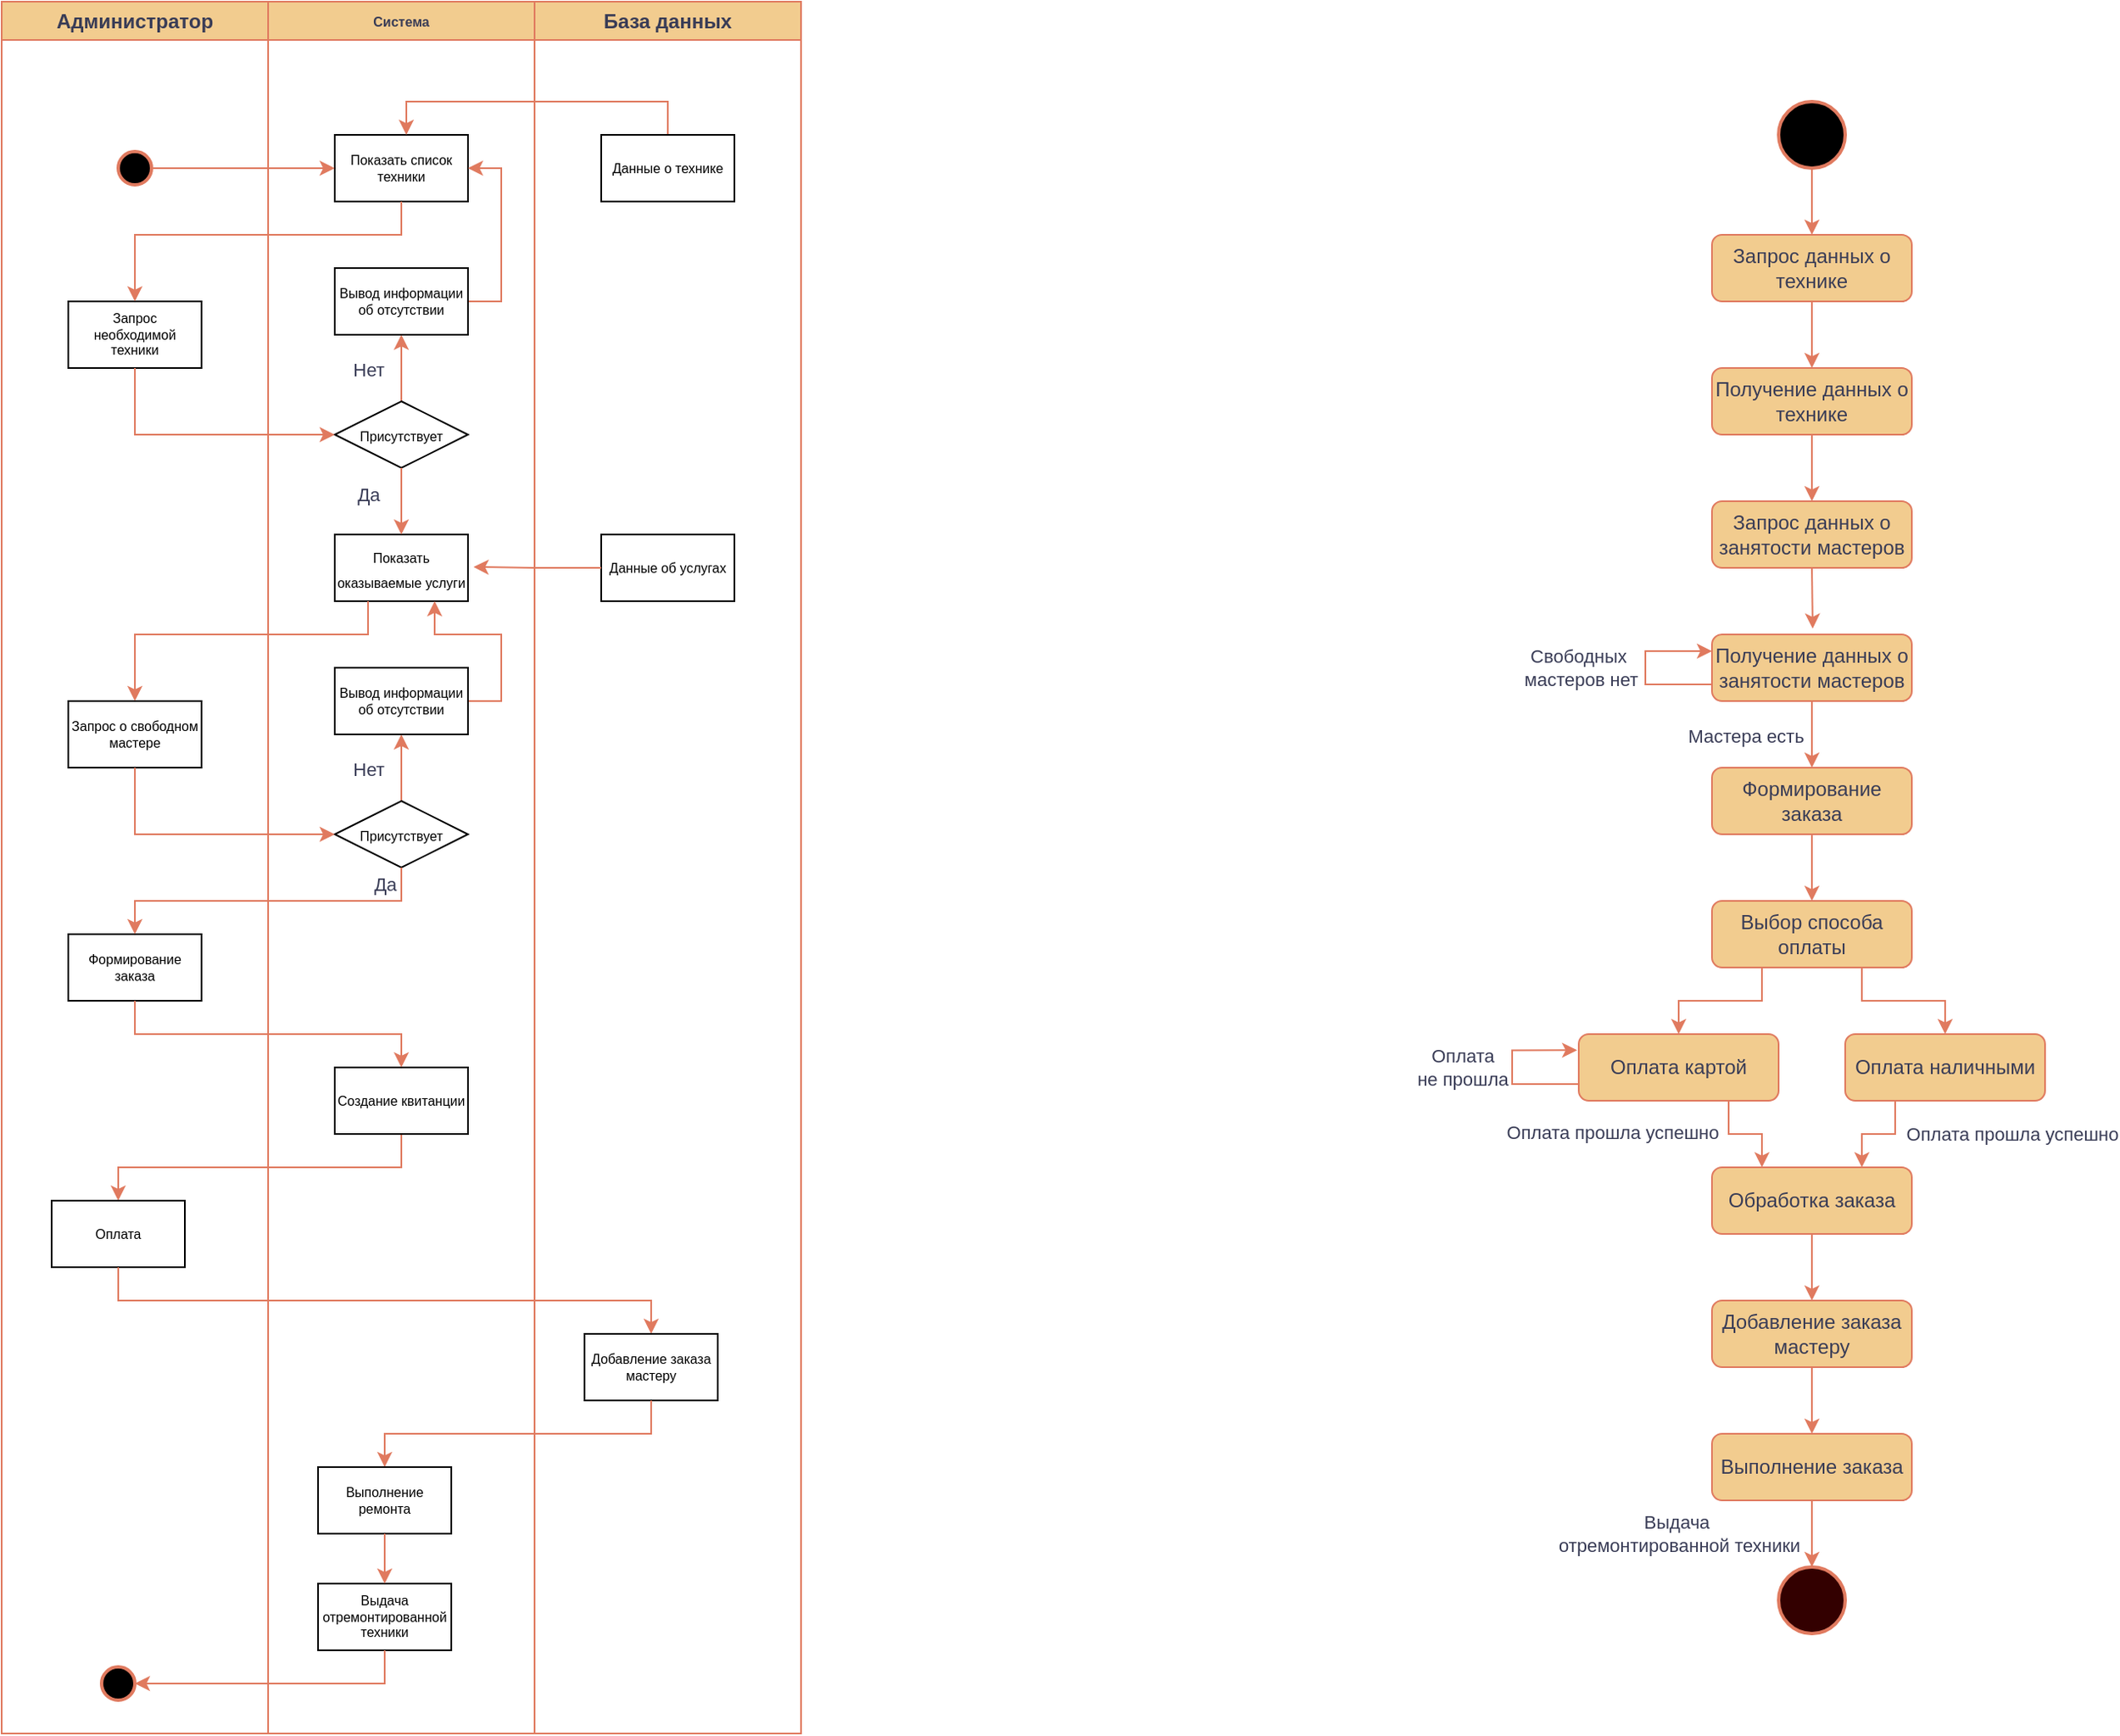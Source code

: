 <mxfile version="24.3.1" type="device">
  <diagram name="Страница — 1" id="nUkmSpbdiUjMFFn3sTzZ">
    <mxGraphModel dx="1490" dy="365" grid="1" gridSize="10" guides="1" tooltips="1" connect="1" arrows="1" fold="1" page="1" pageScale="1" pageWidth="827" pageHeight="1169" math="0" shadow="0">
      <root>
        <mxCell id="0" />
        <mxCell id="1" parent="0" />
        <mxCell id="0B1YHZqLJ0e6eENOpXDG-2" style="edgeStyle=orthogonalEdgeStyle;rounded=0;orthogonalLoop=1;jettySize=auto;html=1;exitX=0.5;exitY=1;exitDx=0;exitDy=0;labelBackgroundColor=none;strokeColor=#E07A5F;fontColor=default;" edge="1" parent="1" source="0B1YHZqLJ0e6eENOpXDG-1" target="0B1YHZqLJ0e6eENOpXDG-3">
          <mxGeometry relative="1" as="geometry">
            <mxPoint x="434.093" y="205" as="targetPoint" />
          </mxGeometry>
        </mxCell>
        <mxCell id="0B1YHZqLJ0e6eENOpXDG-1" value="" style="ellipse;whiteSpace=wrap;html=1;labelBackgroundColor=none;fillColor=#000000;strokeColor=#E07A5F;fontColor=#393C56;perimeterSpacing=0;strokeWidth=2;" vertex="1" parent="1">
          <mxGeometry x="414" y="125" width="40" height="40" as="geometry" />
        </mxCell>
        <mxCell id="0B1YHZqLJ0e6eENOpXDG-4" style="edgeStyle=orthogonalEdgeStyle;rounded=0;orthogonalLoop=1;jettySize=auto;html=1;exitX=0.5;exitY=1;exitDx=0;exitDy=0;labelBackgroundColor=none;strokeColor=#E07A5F;fontColor=default;" edge="1" parent="1" source="0B1YHZqLJ0e6eENOpXDG-3" target="0B1YHZqLJ0e6eENOpXDG-5">
          <mxGeometry relative="1" as="geometry">
            <mxPoint x="434.093" y="285" as="targetPoint" />
          </mxGeometry>
        </mxCell>
        <mxCell id="0B1YHZqLJ0e6eENOpXDG-3" value="Запрос данных о технике" style="rounded=1;whiteSpace=wrap;html=1;labelBackgroundColor=none;fillColor=#F2CC8F;strokeColor=#E07A5F;fontColor=#393C56;" vertex="1" parent="1">
          <mxGeometry x="374" y="205" width="120" height="40" as="geometry" />
        </mxCell>
        <mxCell id="0B1YHZqLJ0e6eENOpXDG-17" style="edgeStyle=orthogonalEdgeStyle;rounded=0;orthogonalLoop=1;jettySize=auto;html=1;exitX=0.5;exitY=1;exitDx=0;exitDy=0;entryX=0.5;entryY=0;entryDx=0;entryDy=0;labelBackgroundColor=none;strokeColor=#E07A5F;fontColor=default;" edge="1" parent="1" source="0B1YHZqLJ0e6eENOpXDG-5" target="0B1YHZqLJ0e6eENOpXDG-16">
          <mxGeometry relative="1" as="geometry" />
        </mxCell>
        <mxCell id="0B1YHZqLJ0e6eENOpXDG-5" value="Получение данных о технике" style="rounded=1;whiteSpace=wrap;html=1;labelBackgroundColor=none;fillColor=#F2CC8F;strokeColor=#E07A5F;fontColor=#393C56;" vertex="1" parent="1">
          <mxGeometry x="374" y="285" width="120" height="40" as="geometry" />
        </mxCell>
        <mxCell id="0B1YHZqLJ0e6eENOpXDG-9" style="edgeStyle=orthogonalEdgeStyle;rounded=0;orthogonalLoop=1;jettySize=auto;html=1;exitX=0;exitY=0.75;exitDx=0;exitDy=0;entryX=0;entryY=0.25;entryDx=0;entryDy=0;labelBackgroundColor=none;strokeColor=#E07A5F;fontColor=default;" edge="1" parent="1" source="0B1YHZqLJ0e6eENOpXDG-8" target="0B1YHZqLJ0e6eENOpXDG-8">
          <mxGeometry relative="1" as="geometry">
            <mxPoint x="334" y="475" as="targetPoint" />
            <Array as="points">
              <mxPoint x="334" y="475" />
              <mxPoint x="334" y="455" />
            </Array>
          </mxGeometry>
        </mxCell>
        <mxCell id="0B1YHZqLJ0e6eENOpXDG-12" value="Свободных&amp;nbsp;&lt;div&gt;мастеров нет&lt;/div&gt;" style="edgeLabel;html=1;align=center;verticalAlign=middle;resizable=0;points=[];labelBackgroundColor=none;fontColor=#393C56;" vertex="1" connectable="0" parent="0B1YHZqLJ0e6eENOpXDG-9">
          <mxGeometry x="0.406" y="-1" relative="1" as="geometry">
            <mxPoint x="-50" y="9" as="offset" />
          </mxGeometry>
        </mxCell>
        <mxCell id="0B1YHZqLJ0e6eENOpXDG-13" style="edgeStyle=orthogonalEdgeStyle;rounded=0;orthogonalLoop=1;jettySize=auto;html=1;exitX=0.5;exitY=1;exitDx=0;exitDy=0;labelBackgroundColor=none;strokeColor=#E07A5F;fontColor=default;" edge="1" parent="1" source="0B1YHZqLJ0e6eENOpXDG-8" target="0B1YHZqLJ0e6eENOpXDG-15">
          <mxGeometry relative="1" as="geometry">
            <mxPoint x="434.111" y="525" as="targetPoint" />
          </mxGeometry>
        </mxCell>
        <mxCell id="0B1YHZqLJ0e6eENOpXDG-14" value="Мастера есть" style="edgeLabel;html=1;align=center;verticalAlign=middle;resizable=0;points=[];labelBackgroundColor=none;fontColor=#393C56;" vertex="1" connectable="0" parent="0B1YHZqLJ0e6eENOpXDG-13">
          <mxGeometry x="-0.286" relative="1" as="geometry">
            <mxPoint x="-40" y="6" as="offset" />
          </mxGeometry>
        </mxCell>
        <mxCell id="0B1YHZqLJ0e6eENOpXDG-8" value="Получение данных о занятости мастеров" style="rounded=1;whiteSpace=wrap;html=1;labelBackgroundColor=none;fillColor=#F2CC8F;strokeColor=#E07A5F;fontColor=#393C56;" vertex="1" parent="1">
          <mxGeometry x="374" y="445" width="120" height="40" as="geometry" />
        </mxCell>
        <mxCell id="0B1YHZqLJ0e6eENOpXDG-19" style="edgeStyle=orthogonalEdgeStyle;rounded=0;orthogonalLoop=1;jettySize=auto;html=1;exitX=0.5;exitY=1;exitDx=0;exitDy=0;labelBackgroundColor=none;strokeColor=#E07A5F;fontColor=default;" edge="1" parent="1" source="0B1YHZqLJ0e6eENOpXDG-15" target="0B1YHZqLJ0e6eENOpXDG-20">
          <mxGeometry relative="1" as="geometry">
            <mxPoint x="434.048" y="605" as="targetPoint" />
          </mxGeometry>
        </mxCell>
        <mxCell id="0B1YHZqLJ0e6eENOpXDG-15" value="Формирование заказа" style="rounded=1;whiteSpace=wrap;html=1;labelBackgroundColor=none;fillColor=#F2CC8F;strokeColor=#E07A5F;fontColor=#393C56;" vertex="1" parent="1">
          <mxGeometry x="374" y="525" width="120" height="40" as="geometry" />
        </mxCell>
        <mxCell id="0B1YHZqLJ0e6eENOpXDG-16" value="Запрос данных о занятости мастеров" style="rounded=1;whiteSpace=wrap;html=1;labelBackgroundColor=none;fillColor=#F2CC8F;strokeColor=#E07A5F;fontColor=#393C56;" vertex="1" parent="1">
          <mxGeometry x="374" y="365" width="120" height="40" as="geometry" />
        </mxCell>
        <mxCell id="0B1YHZqLJ0e6eENOpXDG-18" style="edgeStyle=orthogonalEdgeStyle;rounded=0;orthogonalLoop=1;jettySize=auto;html=1;exitX=0.5;exitY=1;exitDx=0;exitDy=0;entryX=0.504;entryY=-0.088;entryDx=0;entryDy=0;entryPerimeter=0;labelBackgroundColor=none;strokeColor=#E07A5F;fontColor=default;" edge="1" parent="1" source="0B1YHZqLJ0e6eENOpXDG-16" target="0B1YHZqLJ0e6eENOpXDG-8">
          <mxGeometry relative="1" as="geometry" />
        </mxCell>
        <mxCell id="0B1YHZqLJ0e6eENOpXDG-24" style="edgeStyle=orthogonalEdgeStyle;rounded=0;orthogonalLoop=1;jettySize=auto;html=1;exitX=0.25;exitY=1;exitDx=0;exitDy=0;entryX=0.5;entryY=0;entryDx=0;entryDy=0;labelBackgroundColor=none;strokeColor=#E07A5F;fontColor=default;" edge="1" parent="1" source="0B1YHZqLJ0e6eENOpXDG-20" target="0B1YHZqLJ0e6eENOpXDG-23">
          <mxGeometry relative="1" as="geometry" />
        </mxCell>
        <mxCell id="0B1YHZqLJ0e6eENOpXDG-25" style="edgeStyle=orthogonalEdgeStyle;rounded=0;orthogonalLoop=1;jettySize=auto;html=1;exitX=0.75;exitY=1;exitDx=0;exitDy=0;entryX=0.5;entryY=0;entryDx=0;entryDy=0;labelBackgroundColor=none;strokeColor=#E07A5F;fontColor=default;" edge="1" parent="1" source="0B1YHZqLJ0e6eENOpXDG-20" target="0B1YHZqLJ0e6eENOpXDG-22">
          <mxGeometry relative="1" as="geometry" />
        </mxCell>
        <mxCell id="0B1YHZqLJ0e6eENOpXDG-20" value="Выбор способа оплаты" style="rounded=1;whiteSpace=wrap;html=1;labelBackgroundColor=none;fillColor=#F2CC8F;strokeColor=#E07A5F;fontColor=#393C56;" vertex="1" parent="1">
          <mxGeometry x="374" y="605" width="120" height="40" as="geometry" />
        </mxCell>
        <mxCell id="0B1YHZqLJ0e6eENOpXDG-29" style="edgeStyle=orthogonalEdgeStyle;rounded=0;orthogonalLoop=1;jettySize=auto;html=1;exitX=0.25;exitY=1;exitDx=0;exitDy=0;entryX=0.75;entryY=0;entryDx=0;entryDy=0;labelBackgroundColor=none;strokeColor=#E07A5F;fontColor=default;" edge="1" parent="1" source="0B1YHZqLJ0e6eENOpXDG-22" target="0B1YHZqLJ0e6eENOpXDG-28">
          <mxGeometry relative="1" as="geometry" />
        </mxCell>
        <mxCell id="0B1YHZqLJ0e6eENOpXDG-31" value="Оплата прошла успешно" style="edgeLabel;html=1;align=center;verticalAlign=middle;resizable=0;points=[];labelBackgroundColor=none;fontColor=#393C56;" vertex="1" connectable="0" parent="0B1YHZqLJ0e6eENOpXDG-29">
          <mxGeometry x="-0.48" relative="1" as="geometry">
            <mxPoint x="70" y="4" as="offset" />
          </mxGeometry>
        </mxCell>
        <mxCell id="0B1YHZqLJ0e6eENOpXDG-22" value="Оплата наличными" style="rounded=1;whiteSpace=wrap;html=1;labelBackgroundColor=none;fillColor=#F2CC8F;strokeColor=#E07A5F;fontColor=#393C56;" vertex="1" parent="1">
          <mxGeometry x="454" y="685" width="120" height="40" as="geometry" />
        </mxCell>
        <mxCell id="0B1YHZqLJ0e6eENOpXDG-26" style="edgeStyle=orthogonalEdgeStyle;rounded=0;orthogonalLoop=1;jettySize=auto;html=1;exitX=0;exitY=0.75;exitDx=0;exitDy=0;entryX=-0.008;entryY=0.242;entryDx=0;entryDy=0;entryPerimeter=0;labelBackgroundColor=none;strokeColor=#E07A5F;fontColor=default;" edge="1" parent="1" source="0B1YHZqLJ0e6eENOpXDG-23" target="0B1YHZqLJ0e6eENOpXDG-23">
          <mxGeometry relative="1" as="geometry">
            <mxPoint x="254" y="715" as="targetPoint" />
            <Array as="points">
              <mxPoint x="254" y="715" />
              <mxPoint x="254" y="695" />
            </Array>
          </mxGeometry>
        </mxCell>
        <mxCell id="0B1YHZqLJ0e6eENOpXDG-27" value="Оплата&lt;div&gt;не прошла&lt;/div&gt;" style="edgeLabel;html=1;align=center;verticalAlign=middle;resizable=0;points=[];labelBackgroundColor=none;fontColor=#393C56;" vertex="1" connectable="0" parent="0B1YHZqLJ0e6eENOpXDG-26">
          <mxGeometry x="0.03" y="-1" relative="1" as="geometry">
            <mxPoint x="-31" y="1" as="offset" />
          </mxGeometry>
        </mxCell>
        <mxCell id="0B1YHZqLJ0e6eENOpXDG-30" style="edgeStyle=orthogonalEdgeStyle;rounded=0;orthogonalLoop=1;jettySize=auto;html=1;exitX=0.75;exitY=1;exitDx=0;exitDy=0;entryX=0.25;entryY=0;entryDx=0;entryDy=0;labelBackgroundColor=none;strokeColor=#E07A5F;fontColor=default;" edge="1" parent="1" source="0B1YHZqLJ0e6eENOpXDG-23" target="0B1YHZqLJ0e6eENOpXDG-28">
          <mxGeometry relative="1" as="geometry" />
        </mxCell>
        <mxCell id="0B1YHZqLJ0e6eENOpXDG-32" value="Оплата прошла успешно" style="edgeLabel;html=1;align=center;verticalAlign=middle;resizable=0;points=[];labelBackgroundColor=none;fontColor=#393C56;" vertex="1" connectable="0" parent="0B1YHZqLJ0e6eENOpXDG-30">
          <mxGeometry x="-0.2" y="1" relative="1" as="geometry">
            <mxPoint x="-74" as="offset" />
          </mxGeometry>
        </mxCell>
        <mxCell id="0B1YHZqLJ0e6eENOpXDG-23" value="Оплата картой" style="rounded=1;whiteSpace=wrap;html=1;fontStyle=0;labelBackgroundColor=none;fillColor=#F2CC8F;strokeColor=#E07A5F;fontColor=#393C56;" vertex="1" parent="1">
          <mxGeometry x="294" y="685" width="120" height="40" as="geometry" />
        </mxCell>
        <mxCell id="0B1YHZqLJ0e6eENOpXDG-33" style="edgeStyle=orthogonalEdgeStyle;rounded=0;orthogonalLoop=1;jettySize=auto;html=1;exitX=0.5;exitY=1;exitDx=0;exitDy=0;labelBackgroundColor=none;strokeColor=#E07A5F;fontColor=default;" edge="1" parent="1" source="0B1YHZqLJ0e6eENOpXDG-28" target="0B1YHZqLJ0e6eENOpXDG-34">
          <mxGeometry relative="1" as="geometry">
            <mxPoint x="434" y="845" as="targetPoint" />
          </mxGeometry>
        </mxCell>
        <mxCell id="0B1YHZqLJ0e6eENOpXDG-28" value="Обработка заказа" style="rounded=1;whiteSpace=wrap;html=1;labelBackgroundColor=none;fillColor=#F2CC8F;strokeColor=#E07A5F;fontColor=#393C56;" vertex="1" parent="1">
          <mxGeometry x="374" y="765" width="120" height="40" as="geometry" />
        </mxCell>
        <mxCell id="0B1YHZqLJ0e6eENOpXDG-35" style="edgeStyle=orthogonalEdgeStyle;rounded=0;orthogonalLoop=1;jettySize=auto;html=1;exitX=0.5;exitY=1;exitDx=0;exitDy=0;labelBackgroundColor=none;strokeColor=#E07A5F;fontColor=default;" edge="1" parent="1" source="0B1YHZqLJ0e6eENOpXDG-34" target="0B1YHZqLJ0e6eENOpXDG-39">
          <mxGeometry relative="1" as="geometry">
            <mxPoint x="484" y="945" as="targetPoint" />
          </mxGeometry>
        </mxCell>
        <mxCell id="0B1YHZqLJ0e6eENOpXDG-34" value="Добавление заказа мастеру" style="rounded=1;whiteSpace=wrap;html=1;labelBackgroundColor=none;fillColor=#F2CC8F;strokeColor=#E07A5F;fontColor=#393C56;" vertex="1" parent="1">
          <mxGeometry x="374" y="845" width="120" height="40" as="geometry" />
        </mxCell>
        <mxCell id="0B1YHZqLJ0e6eENOpXDG-40" style="edgeStyle=orthogonalEdgeStyle;rounded=0;orthogonalLoop=1;jettySize=auto;html=1;exitX=0.5;exitY=1;exitDx=0;exitDy=0;labelBackgroundColor=none;strokeColor=#E07A5F;fontColor=default;" edge="1" parent="1" source="0B1YHZqLJ0e6eENOpXDG-39" target="0B1YHZqLJ0e6eENOpXDG-41">
          <mxGeometry relative="1" as="geometry">
            <mxPoint x="434" y="1005" as="targetPoint" />
          </mxGeometry>
        </mxCell>
        <mxCell id="0B1YHZqLJ0e6eENOpXDG-42" value="Выдача&amp;nbsp;&lt;div&gt;отремонтированной техники&lt;/div&gt;" style="edgeLabel;html=1;align=center;verticalAlign=middle;resizable=0;points=[];labelBackgroundColor=none;fontColor=#393C56;" vertex="1" connectable="0" parent="0B1YHZqLJ0e6eENOpXDG-40">
          <mxGeometry x="-0.52" relative="1" as="geometry">
            <mxPoint x="-80" y="10" as="offset" />
          </mxGeometry>
        </mxCell>
        <mxCell id="0B1YHZqLJ0e6eENOpXDG-39" value="Выполнение заказа" style="rounded=1;whiteSpace=wrap;html=1;labelBackgroundColor=none;fillColor=#F2CC8F;strokeColor=#E07A5F;fontColor=#393C56;" vertex="1" parent="1">
          <mxGeometry x="374" y="925" width="120" height="40" as="geometry" />
        </mxCell>
        <mxCell id="0B1YHZqLJ0e6eENOpXDG-41" value="" style="ellipse;whiteSpace=wrap;html=1;labelBackgroundColor=none;fillColor=#330000;strokeColor=#E07A5F;fontColor=#393C56;strokeWidth=2;" vertex="1" parent="1">
          <mxGeometry x="414" y="1005" width="40" height="40" as="geometry" />
        </mxCell>
        <mxCell id="0B1YHZqLJ0e6eENOpXDG-47" value="Администратор" style="swimlane;whiteSpace=wrap;html=1;strokeColor=#E07A5F;fontColor=#393C56;fillColor=#F2CC8F;" vertex="1" parent="1">
          <mxGeometry x="-653" y="65" width="160" height="1040" as="geometry" />
        </mxCell>
        <mxCell id="0B1YHZqLJ0e6eENOpXDG-51" value="" style="ellipse;whiteSpace=wrap;html=1;labelBackgroundColor=none;fillColor=#000000;strokeColor=#E07A5F;fontColor=#393C56;perimeterSpacing=0;strokeWidth=2;" vertex="1" parent="0B1YHZqLJ0e6eENOpXDG-47">
          <mxGeometry x="70" y="90" width="20" height="20" as="geometry" />
        </mxCell>
        <mxCell id="0B1YHZqLJ0e6eENOpXDG-58" value="Запрос необходимой техники" style="rounded=0;whiteSpace=wrap;html=1;fontSize=8;" vertex="1" parent="0B1YHZqLJ0e6eENOpXDG-47">
          <mxGeometry x="40" y="180" width="80" height="40" as="geometry" />
        </mxCell>
        <mxCell id="0B1YHZqLJ0e6eENOpXDG-78" value="Запрос о свободном мастере" style="rounded=0;whiteSpace=wrap;html=1;fontSize=8;" vertex="1" parent="0B1YHZqLJ0e6eENOpXDG-47">
          <mxGeometry x="40" y="420" width="80" height="40" as="geometry" />
        </mxCell>
        <mxCell id="0B1YHZqLJ0e6eENOpXDG-94" value="Формирование заказа" style="rounded=0;whiteSpace=wrap;html=1;fontSize=8;" vertex="1" parent="0B1YHZqLJ0e6eENOpXDG-47">
          <mxGeometry x="40" y="560" width="80" height="40" as="geometry" />
        </mxCell>
        <mxCell id="0B1YHZqLJ0e6eENOpXDG-48" value="Система" style="swimlane;whiteSpace=wrap;html=1;strokeColor=#E07A5F;fontColor=#393C56;fillColor=#F2CC8F;fontSize=8;" vertex="1" parent="1">
          <mxGeometry x="-493" y="65" width="160" height="1040" as="geometry" />
        </mxCell>
        <mxCell id="0B1YHZqLJ0e6eENOpXDG-55" value="Показать список техники" style="rounded=0;whiteSpace=wrap;html=1;fontSize=8;" vertex="1" parent="0B1YHZqLJ0e6eENOpXDG-48">
          <mxGeometry x="40" y="80" width="80" height="40" as="geometry" />
        </mxCell>
        <mxCell id="0B1YHZqLJ0e6eENOpXDG-70" style="edgeStyle=orthogonalEdgeStyle;rounded=0;orthogonalLoop=1;jettySize=auto;html=1;exitX=0.5;exitY=0;exitDx=0;exitDy=0;entryX=0.5;entryY=1;entryDx=0;entryDy=0;strokeColor=#E07A5F;fontColor=#393C56;fillColor=#F2CC8F;" edge="1" parent="0B1YHZqLJ0e6eENOpXDG-48" source="0B1YHZqLJ0e6eENOpXDG-66" target="0B1YHZqLJ0e6eENOpXDG-68">
          <mxGeometry relative="1" as="geometry" />
        </mxCell>
        <mxCell id="0B1YHZqLJ0e6eENOpXDG-71" value="Нет" style="edgeLabel;html=1;align=center;verticalAlign=middle;resizable=0;points=[];strokeColor=#E07A5F;fontColor=#393C56;fillColor=#F2CC8F;" vertex="1" connectable="0" parent="0B1YHZqLJ0e6eENOpXDG-70">
          <mxGeometry x="-0.017" relative="1" as="geometry">
            <mxPoint x="-20" as="offset" />
          </mxGeometry>
        </mxCell>
        <mxCell id="0B1YHZqLJ0e6eENOpXDG-66" value="&lt;font style=&quot;font-size: 8px;&quot;&gt;Присутствует&lt;/font&gt;" style="rhombus;whiteSpace=wrap;html=1;" vertex="1" parent="0B1YHZqLJ0e6eENOpXDG-48">
          <mxGeometry x="40" y="240" width="80" height="40" as="geometry" />
        </mxCell>
        <mxCell id="0B1YHZqLJ0e6eENOpXDG-72" style="edgeStyle=orthogonalEdgeStyle;rounded=0;orthogonalLoop=1;jettySize=auto;html=1;exitX=1;exitY=0.5;exitDx=0;exitDy=0;strokeColor=#E07A5F;fontColor=#393C56;fillColor=#F2CC8F;entryX=1;entryY=0.5;entryDx=0;entryDy=0;" edge="1" parent="0B1YHZqLJ0e6eENOpXDG-48" source="0B1YHZqLJ0e6eENOpXDG-68" target="0B1YHZqLJ0e6eENOpXDG-55">
          <mxGeometry relative="1" as="geometry">
            <mxPoint x="140" y="100" as="targetPoint" />
          </mxGeometry>
        </mxCell>
        <mxCell id="0B1YHZqLJ0e6eENOpXDG-68" value="Вывод информации об отсутствии" style="rounded=0;whiteSpace=wrap;html=1;fontSize=8;" vertex="1" parent="0B1YHZqLJ0e6eENOpXDG-48">
          <mxGeometry x="40" y="160" width="80" height="40" as="geometry" />
        </mxCell>
        <mxCell id="0B1YHZqLJ0e6eENOpXDG-75" value="&lt;font style=&quot;font-size: 8px;&quot;&gt;Показать оказываемые услуги&lt;/font&gt;" style="rounded=0;whiteSpace=wrap;html=1;" vertex="1" parent="0B1YHZqLJ0e6eENOpXDG-48">
          <mxGeometry x="40" y="320" width="80" height="40" as="geometry" />
        </mxCell>
        <mxCell id="0B1YHZqLJ0e6eENOpXDG-73" style="edgeStyle=orthogonalEdgeStyle;rounded=0;orthogonalLoop=1;jettySize=auto;html=1;strokeColor=#E07A5F;fontColor=#393C56;fillColor=#F2CC8F;" edge="1" parent="0B1YHZqLJ0e6eENOpXDG-48" source="0B1YHZqLJ0e6eENOpXDG-66" target="0B1YHZqLJ0e6eENOpXDG-75">
          <mxGeometry relative="1" as="geometry">
            <mxPoint x="80" y="320" as="targetPoint" />
          </mxGeometry>
        </mxCell>
        <mxCell id="0B1YHZqLJ0e6eENOpXDG-74" value="Да" style="edgeLabel;html=1;align=center;verticalAlign=middle;resizable=0;points=[];strokeColor=#E07A5F;fontColor=#393C56;fillColor=#F2CC8F;" vertex="1" connectable="0" parent="0B1YHZqLJ0e6eENOpXDG-73">
          <mxGeometry x="-0.23" y="-1" relative="1" as="geometry">
            <mxPoint x="-19" as="offset" />
          </mxGeometry>
        </mxCell>
        <mxCell id="0B1YHZqLJ0e6eENOpXDG-79" style="edgeStyle=orthogonalEdgeStyle;rounded=0;orthogonalLoop=1;jettySize=auto;html=1;exitX=0.5;exitY=0;exitDx=0;exitDy=0;entryX=0.5;entryY=1;entryDx=0;entryDy=0;strokeColor=#E07A5F;fontColor=#393C56;fillColor=#F2CC8F;" edge="1" parent="0B1YHZqLJ0e6eENOpXDG-48" source="0B1YHZqLJ0e6eENOpXDG-81" target="0B1YHZqLJ0e6eENOpXDG-83">
          <mxGeometry relative="1" as="geometry" />
        </mxCell>
        <mxCell id="0B1YHZqLJ0e6eENOpXDG-80" value="Нет" style="edgeLabel;html=1;align=center;verticalAlign=middle;resizable=0;points=[];strokeColor=#E07A5F;fontColor=#393C56;fillColor=#F2CC8F;" vertex="1" connectable="0" parent="0B1YHZqLJ0e6eENOpXDG-79">
          <mxGeometry x="-0.017" relative="1" as="geometry">
            <mxPoint x="-20" as="offset" />
          </mxGeometry>
        </mxCell>
        <mxCell id="0B1YHZqLJ0e6eENOpXDG-81" value="&lt;font style=&quot;font-size: 8px;&quot;&gt;Присутствует&lt;/font&gt;" style="rhombus;whiteSpace=wrap;html=1;" vertex="1" parent="0B1YHZqLJ0e6eENOpXDG-48">
          <mxGeometry x="40" y="480" width="80" height="40" as="geometry" />
        </mxCell>
        <mxCell id="0B1YHZqLJ0e6eENOpXDG-82" style="edgeStyle=orthogonalEdgeStyle;rounded=0;orthogonalLoop=1;jettySize=auto;html=1;exitX=1;exitY=0.5;exitDx=0;exitDy=0;strokeColor=#E07A5F;fontColor=#393C56;fillColor=#F2CC8F;entryX=0.75;entryY=1;entryDx=0;entryDy=0;" edge="1" parent="0B1YHZqLJ0e6eENOpXDG-48" source="0B1YHZqLJ0e6eENOpXDG-83" target="0B1YHZqLJ0e6eENOpXDG-75">
          <mxGeometry relative="1" as="geometry">
            <mxPoint x="120" y="340" as="targetPoint" />
          </mxGeometry>
        </mxCell>
        <mxCell id="0B1YHZqLJ0e6eENOpXDG-83" value="Вывод информации об отсутствии" style="rounded=0;whiteSpace=wrap;html=1;fontSize=8;" vertex="1" parent="0B1YHZqLJ0e6eENOpXDG-48">
          <mxGeometry x="40" y="400" width="80" height="40" as="geometry" />
        </mxCell>
        <mxCell id="0B1YHZqLJ0e6eENOpXDG-84" style="edgeStyle=orthogonalEdgeStyle;rounded=0;orthogonalLoop=1;jettySize=auto;html=1;strokeColor=#E07A5F;fontColor=#393C56;fillColor=#F2CC8F;" edge="1" parent="0B1YHZqLJ0e6eENOpXDG-48" target="0B1YHZqLJ0e6eENOpXDG-78">
          <mxGeometry relative="1" as="geometry">
            <mxPoint x="-120" y="400" as="targetPoint" />
            <mxPoint x="60" y="360" as="sourcePoint" />
            <Array as="points">
              <mxPoint x="60" y="380" />
              <mxPoint x="-80" y="380" />
            </Array>
          </mxGeometry>
        </mxCell>
        <mxCell id="0B1YHZqLJ0e6eENOpXDG-98" style="edgeStyle=orthogonalEdgeStyle;rounded=0;orthogonalLoop=1;jettySize=auto;html=1;entryX=0.5;entryY=0;entryDx=0;entryDy=0;strokeColor=#E07A5F;fontColor=#393C56;fillColor=#F2CC8F;" edge="1" parent="0B1YHZqLJ0e6eENOpXDG-48" source="0B1YHZqLJ0e6eENOpXDG-95" target="0B1YHZqLJ0e6eENOpXDG-59">
          <mxGeometry relative="1" as="geometry">
            <Array as="points">
              <mxPoint x="80" y="700" />
              <mxPoint x="-90" y="700" />
            </Array>
          </mxGeometry>
        </mxCell>
        <mxCell id="0B1YHZqLJ0e6eENOpXDG-95" value="Создание квитанции" style="rounded=0;whiteSpace=wrap;html=1;fontSize=8;" vertex="1" parent="0B1YHZqLJ0e6eENOpXDG-48">
          <mxGeometry x="40" y="640" width="80" height="40" as="geometry" />
        </mxCell>
        <mxCell id="0B1YHZqLJ0e6eENOpXDG-59" value="Оплата" style="rounded=0;whiteSpace=wrap;html=1;fontSize=8;" vertex="1" parent="0B1YHZqLJ0e6eENOpXDG-48">
          <mxGeometry x="-130" y="720" width="80" height="40" as="geometry" />
        </mxCell>
        <mxCell id="0B1YHZqLJ0e6eENOpXDG-60" style="edgeStyle=orthogonalEdgeStyle;rounded=0;orthogonalLoop=1;jettySize=auto;html=1;strokeColor=#E07A5F;fontColor=#393C56;fillColor=#F2CC8F;exitX=0.5;exitY=1;exitDx=0;exitDy=0;" edge="1" parent="0B1YHZqLJ0e6eENOpXDG-48" source="0B1YHZqLJ0e6eENOpXDG-59" target="0B1YHZqLJ0e6eENOpXDG-61">
          <mxGeometry relative="1" as="geometry">
            <mxPoint x="30" y="810" as="targetPoint" />
            <mxPoint x="-170" y="770" as="sourcePoint" />
            <Array as="points">
              <mxPoint x="-90" y="780" />
              <mxPoint x="230" y="780" />
            </Array>
          </mxGeometry>
        </mxCell>
        <mxCell id="0B1YHZqLJ0e6eENOpXDG-61" value="Добавление заказа мастеру" style="rounded=0;whiteSpace=wrap;html=1;fontSize=8;" vertex="1" parent="0B1YHZqLJ0e6eENOpXDG-48">
          <mxGeometry x="190" y="800" width="80" height="40" as="geometry" />
        </mxCell>
        <mxCell id="0B1YHZqLJ0e6eENOpXDG-92" style="edgeStyle=orthogonalEdgeStyle;rounded=0;orthogonalLoop=1;jettySize=auto;html=1;exitX=0.5;exitY=1;exitDx=0;exitDy=0;entryX=0.5;entryY=0;entryDx=0;entryDy=0;strokeColor=#E07A5F;fontColor=#393C56;fillColor=#F2CC8F;" edge="1" parent="0B1YHZqLJ0e6eENOpXDG-48" source="0B1YHZqLJ0e6eENOpXDG-61" target="0B1YHZqLJ0e6eENOpXDG-91">
          <mxGeometry relative="1" as="geometry" />
        </mxCell>
        <mxCell id="0B1YHZqLJ0e6eENOpXDG-91" value="Выполнение ремонта" style="rounded=0;whiteSpace=wrap;html=1;fontSize=8;" vertex="1" parent="0B1YHZqLJ0e6eENOpXDG-48">
          <mxGeometry x="30" y="880" width="80" height="40" as="geometry" />
        </mxCell>
        <mxCell id="0B1YHZqLJ0e6eENOpXDG-62" value="Выдача отремонтированной техники" style="rounded=0;whiteSpace=wrap;html=1;fontSize=8;" vertex="1" parent="0B1YHZqLJ0e6eENOpXDG-48">
          <mxGeometry x="30" y="950" width="80" height="40" as="geometry" />
        </mxCell>
        <mxCell id="0B1YHZqLJ0e6eENOpXDG-90" style="edgeStyle=orthogonalEdgeStyle;rounded=0;orthogonalLoop=1;jettySize=auto;html=1;exitX=0.5;exitY=1;exitDx=0;exitDy=0;entryX=0.5;entryY=0;entryDx=0;entryDy=0;strokeColor=#E07A5F;fontColor=#393C56;fillColor=#F2CC8F;" edge="1" parent="0B1YHZqLJ0e6eENOpXDG-48" source="0B1YHZqLJ0e6eENOpXDG-62" target="0B1YHZqLJ0e6eENOpXDG-64">
          <mxGeometry relative="1" as="geometry" />
        </mxCell>
        <mxCell id="0B1YHZqLJ0e6eENOpXDG-64" value="" style="ellipse;whiteSpace=wrap;html=1;labelBackgroundColor=none;fillColor=#000000;strokeColor=#E07A5F;fontColor=#393C56;perimeterSpacing=0;strokeWidth=2;direction=south;" vertex="1" parent="0B1YHZqLJ0e6eENOpXDG-48">
          <mxGeometry x="-100" y="1000" width="20" height="20" as="geometry" />
        </mxCell>
        <mxCell id="0B1YHZqLJ0e6eENOpXDG-93" style="edgeStyle=orthogonalEdgeStyle;rounded=0;orthogonalLoop=1;jettySize=auto;html=1;entryX=0.5;entryY=0;entryDx=0;entryDy=0;strokeColor=#E07A5F;fontColor=#393C56;fillColor=#F2CC8F;" edge="1" parent="0B1YHZqLJ0e6eENOpXDG-48" source="0B1YHZqLJ0e6eENOpXDG-91" target="0B1YHZqLJ0e6eENOpXDG-62">
          <mxGeometry relative="1" as="geometry" />
        </mxCell>
        <mxCell id="0B1YHZqLJ0e6eENOpXDG-49" value="База данных" style="swimlane;whiteSpace=wrap;html=1;strokeColor=#E07A5F;fontColor=#393C56;fillColor=#F2CC8F;startSize=23;" vertex="1" parent="1">
          <mxGeometry x="-333" y="65" width="160" height="1040" as="geometry" />
        </mxCell>
        <mxCell id="0B1YHZqLJ0e6eENOpXDG-54" style="edgeStyle=orthogonalEdgeStyle;rounded=0;orthogonalLoop=1;jettySize=auto;html=1;strokeColor=#E07A5F;fontColor=#393C56;fillColor=#F2CC8F;" edge="1" parent="0B1YHZqLJ0e6eENOpXDG-49" target="0B1YHZqLJ0e6eENOpXDG-55">
          <mxGeometry relative="1" as="geometry">
            <mxPoint x="-120" y="80" as="targetPoint" />
            <mxPoint x="80" y="80" as="sourcePoint" />
            <Array as="points">
              <mxPoint x="80" y="60" />
              <mxPoint x="-77" y="60" />
            </Array>
          </mxGeometry>
        </mxCell>
        <mxCell id="0B1YHZqLJ0e6eENOpXDG-53" value="Данные о технике" style="rounded=0;whiteSpace=wrap;html=1;fontSize=8;" vertex="1" parent="0B1YHZqLJ0e6eENOpXDG-49">
          <mxGeometry x="40" y="80" width="80" height="40" as="geometry" />
        </mxCell>
        <mxCell id="0B1YHZqLJ0e6eENOpXDG-76" value="Данные об услугах" style="rounded=0;whiteSpace=wrap;html=1;fontSize=8;" vertex="1" parent="0B1YHZqLJ0e6eENOpXDG-49">
          <mxGeometry x="40" y="320" width="80" height="40" as="geometry" />
        </mxCell>
        <mxCell id="0B1YHZqLJ0e6eENOpXDG-56" style="edgeStyle=orthogonalEdgeStyle;rounded=0;orthogonalLoop=1;jettySize=auto;html=1;entryX=0;entryY=0.5;entryDx=0;entryDy=0;strokeColor=#E07A5F;fontColor=#393C56;fillColor=#F2CC8F;" edge="1" parent="1" source="0B1YHZqLJ0e6eENOpXDG-51" target="0B1YHZqLJ0e6eENOpXDG-55">
          <mxGeometry relative="1" as="geometry" />
        </mxCell>
        <mxCell id="0B1YHZqLJ0e6eENOpXDG-57" style="edgeStyle=orthogonalEdgeStyle;rounded=0;orthogonalLoop=1;jettySize=auto;html=1;strokeColor=#E07A5F;fontColor=#393C56;fillColor=#F2CC8F;" edge="1" parent="1" source="0B1YHZqLJ0e6eENOpXDG-55" target="0B1YHZqLJ0e6eENOpXDG-58">
          <mxGeometry relative="1" as="geometry">
            <mxPoint x="-613" y="225" as="targetPoint" />
            <Array as="points">
              <mxPoint x="-413" y="205" />
              <mxPoint x="-573" y="205" />
            </Array>
          </mxGeometry>
        </mxCell>
        <mxCell id="0B1YHZqLJ0e6eENOpXDG-67" style="edgeStyle=orthogonalEdgeStyle;rounded=0;orthogonalLoop=1;jettySize=auto;html=1;strokeColor=#E07A5F;fontColor=#393C56;fillColor=#F2CC8F;entryX=0;entryY=0.5;entryDx=0;entryDy=0;" edge="1" parent="1" source="0B1YHZqLJ0e6eENOpXDG-58" target="0B1YHZqLJ0e6eENOpXDG-66">
          <mxGeometry relative="1" as="geometry">
            <mxPoint x="-613" y="305" as="targetPoint" />
            <Array as="points">
              <mxPoint x="-573" y="325" />
            </Array>
          </mxGeometry>
        </mxCell>
        <mxCell id="0B1YHZqLJ0e6eENOpXDG-77" style="edgeStyle=orthogonalEdgeStyle;rounded=0;orthogonalLoop=1;jettySize=auto;html=1;entryX=1.042;entryY=0.486;entryDx=0;entryDy=0;entryPerimeter=0;strokeColor=#E07A5F;fontColor=#393C56;fillColor=#F2CC8F;" edge="1" parent="1" source="0B1YHZqLJ0e6eENOpXDG-76" target="0B1YHZqLJ0e6eENOpXDG-75">
          <mxGeometry relative="1" as="geometry" />
        </mxCell>
        <mxCell id="0B1YHZqLJ0e6eENOpXDG-85" style="edgeStyle=orthogonalEdgeStyle;rounded=0;orthogonalLoop=1;jettySize=auto;html=1;strokeColor=#E07A5F;fontColor=#393C56;fillColor=#F2CC8F;entryX=0;entryY=0.5;entryDx=0;entryDy=0;" edge="1" parent="1" source="0B1YHZqLJ0e6eENOpXDG-78" target="0B1YHZqLJ0e6eENOpXDG-81">
          <mxGeometry relative="1" as="geometry">
            <mxPoint x="-613" y="545" as="targetPoint" />
            <Array as="points">
              <mxPoint x="-573" y="565" />
            </Array>
          </mxGeometry>
        </mxCell>
        <mxCell id="0B1YHZqLJ0e6eENOpXDG-86" style="edgeStyle=orthogonalEdgeStyle;rounded=0;orthogonalLoop=1;jettySize=auto;html=1;exitX=0.5;exitY=1;exitDx=0;exitDy=0;strokeColor=#E07A5F;fontColor=#393C56;fillColor=#F2CC8F;" edge="1" parent="1" source="0B1YHZqLJ0e6eENOpXDG-81" target="0B1YHZqLJ0e6eENOpXDG-94">
          <mxGeometry relative="1" as="geometry">
            <mxPoint x="-412.714" y="625" as="targetPoint" />
          </mxGeometry>
        </mxCell>
        <mxCell id="0B1YHZqLJ0e6eENOpXDG-87" value="Да" style="edgeLabel;html=1;align=center;verticalAlign=middle;resizable=0;points=[];strokeColor=#E07A5F;fontColor=#393C56;fillColor=#F2CC8F;" vertex="1" connectable="0" parent="0B1YHZqLJ0e6eENOpXDG-86">
          <mxGeometry x="-0.209" relative="1" as="geometry">
            <mxPoint x="49" y="-10" as="offset" />
          </mxGeometry>
        </mxCell>
        <mxCell id="0B1YHZqLJ0e6eENOpXDG-96" style="edgeStyle=orthogonalEdgeStyle;rounded=0;orthogonalLoop=1;jettySize=auto;html=1;entryX=0.5;entryY=0;entryDx=0;entryDy=0;strokeColor=#E07A5F;fontColor=#393C56;fillColor=#F2CC8F;" edge="1" parent="1" source="0B1YHZqLJ0e6eENOpXDG-94" target="0B1YHZqLJ0e6eENOpXDG-95">
          <mxGeometry relative="1" as="geometry">
            <Array as="points">
              <mxPoint x="-573" y="685" />
              <mxPoint x="-413" y="685" />
            </Array>
          </mxGeometry>
        </mxCell>
      </root>
    </mxGraphModel>
  </diagram>
</mxfile>
